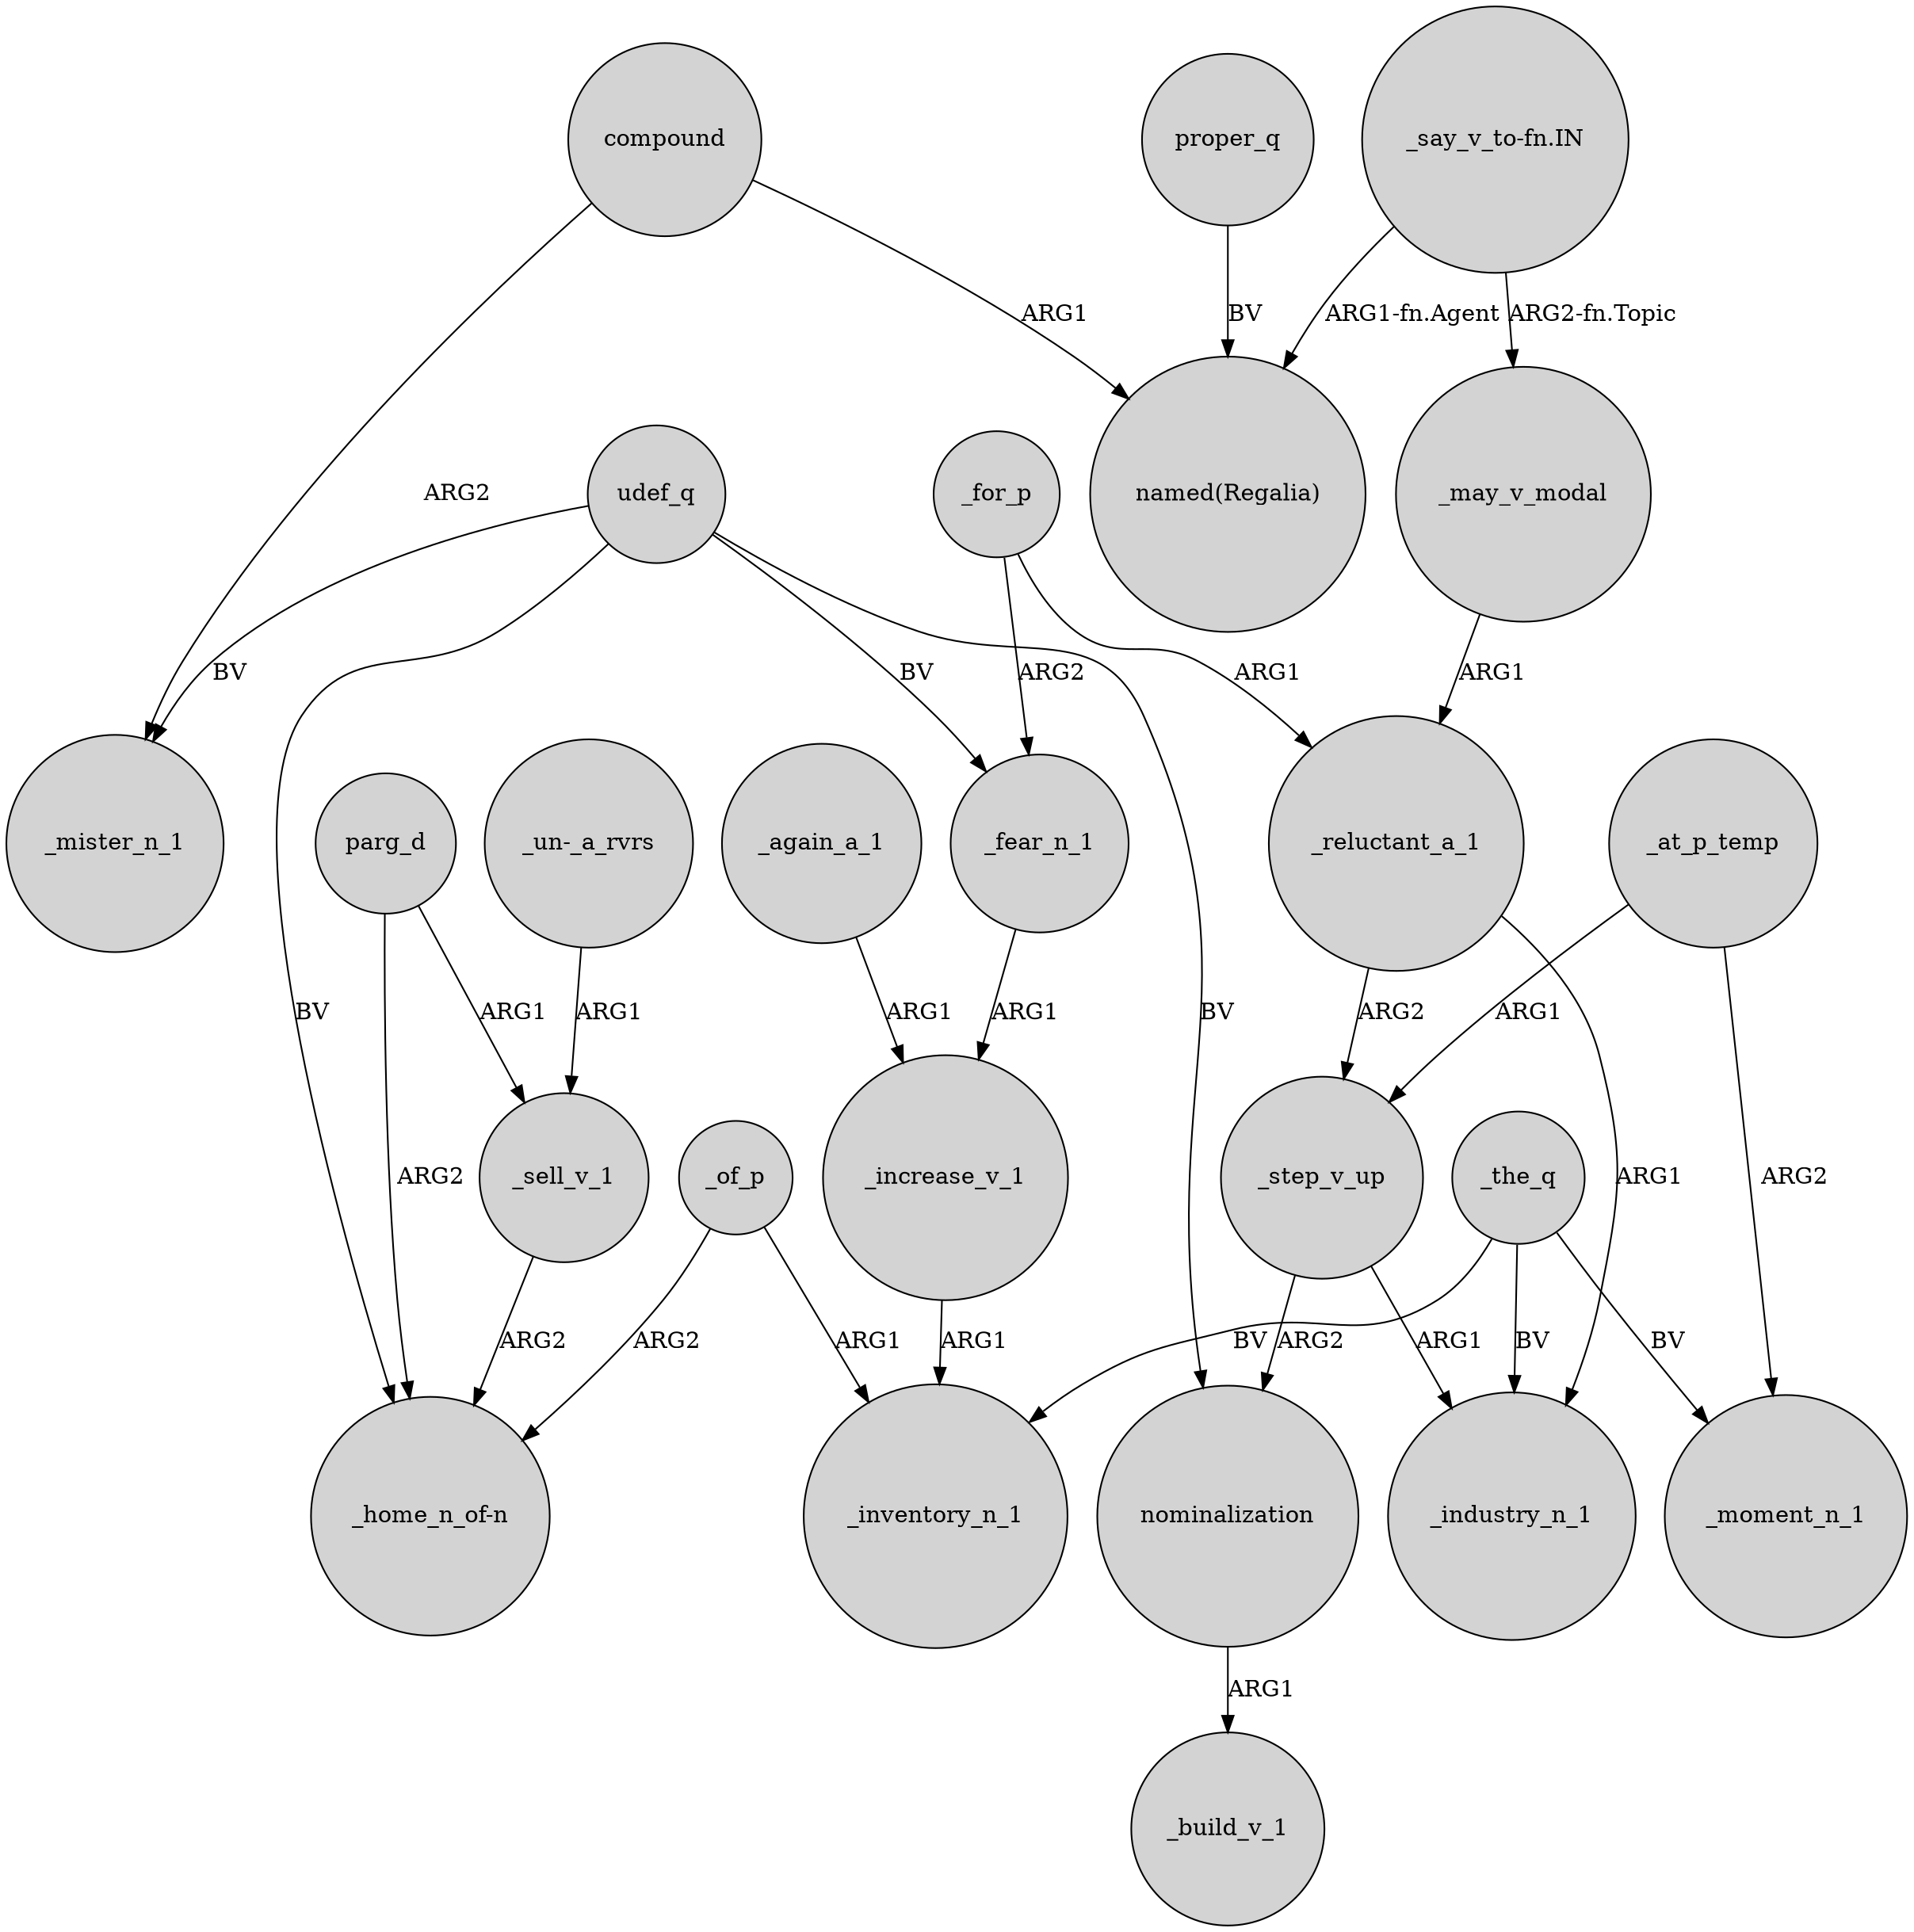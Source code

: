 digraph {
	node [shape=circle style=filled]
	_again_a_1 -> _increase_v_1 [label=ARG1]
	_fear_n_1 -> _increase_v_1 [label=ARG1]
	_for_p -> _fear_n_1 [label=ARG2]
	"_say_v_to-fn.IN" -> "named(Regalia)" [label="ARG1-fn.Agent"]
	_of_p -> "_home_n_of-n" [label=ARG2]
	proper_q -> "named(Regalia)" [label=BV]
	_step_v_up -> nominalization [label=ARG2]
	_reluctant_a_1 -> _step_v_up [label=ARG2]
	_of_p -> _inventory_n_1 [label=ARG1]
	compound -> _mister_n_1 [label=ARG2]
	"_un-_a_rvrs" -> _sell_v_1 [label=ARG1]
	udef_q -> _mister_n_1 [label=BV]
	udef_q -> "_home_n_of-n" [label=BV]
	_increase_v_1 -> _inventory_n_1 [label=ARG1]
	_the_q -> _industry_n_1 [label=BV]
	_reluctant_a_1 -> _industry_n_1 [label=ARG1]
	udef_q -> _fear_n_1 [label=BV]
	"_say_v_to-fn.IN" -> _may_v_modal [label="ARG2-fn.Topic"]
	_at_p_temp -> _moment_n_1 [label=ARG2]
	_the_q -> _inventory_n_1 [label=BV]
	udef_q -> nominalization [label=BV]
	_at_p_temp -> _step_v_up [label=ARG1]
	_sell_v_1 -> "_home_n_of-n" [label=ARG2]
	compound -> "named(Regalia)" [label=ARG1]
	_the_q -> _moment_n_1 [label=BV]
	parg_d -> "_home_n_of-n" [label=ARG2]
	nominalization -> _build_v_1 [label=ARG1]
	_step_v_up -> _industry_n_1 [label=ARG1]
	_may_v_modal -> _reluctant_a_1 [label=ARG1]
	parg_d -> _sell_v_1 [label=ARG1]
	_for_p -> _reluctant_a_1 [label=ARG1]
}
